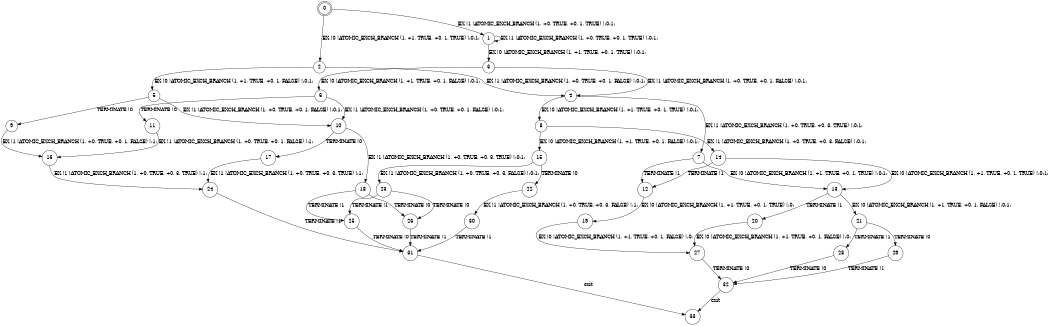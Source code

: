 digraph BCG {
size = "7, 10.5";
center = TRUE;
node [shape = circle];
0 [peripheries = 2];
0 -> 1 [label = "EX !1 !ATOMIC_EXCH_BRANCH (1, +0, TRUE, +0, 1, TRUE) !:0:1:"];
0 -> 2 [label = "EX !0 !ATOMIC_EXCH_BRANCH (1, +1, TRUE, +0, 1, TRUE) !:0:1:"];
1 -> 3 [label = "EX !0 !ATOMIC_EXCH_BRANCH (1, +1, TRUE, +0, 1, TRUE) !:0:1:"];
1 -> 1 [label = "EX !1 !ATOMIC_EXCH_BRANCH (1, +0, TRUE, +0, 1, TRUE) !:0:1:"];
2 -> 4 [label = "EX !1 !ATOMIC_EXCH_BRANCH (1, +0, TRUE, +0, 1, FALSE) !:0:1:"];
2 -> 5 [label = "EX !0 !ATOMIC_EXCH_BRANCH (1, +1, TRUE, +0, 1, FALSE) !:0:1:"];
3 -> 4 [label = "EX !1 !ATOMIC_EXCH_BRANCH (1, +0, TRUE, +0, 1, FALSE) !:0:1:"];
3 -> 6 [label = "EX !0 !ATOMIC_EXCH_BRANCH (1, +1, TRUE, +0, 1, FALSE) !:0:1:"];
4 -> 7 [label = "EX !1 !ATOMIC_EXCH_BRANCH (1, +0, TRUE, +0, 3, TRUE) !:0:1:"];
4 -> 8 [label = "EX !0 !ATOMIC_EXCH_BRANCH (1, +1, TRUE, +0, 1, TRUE) !:0:1:"];
5 -> 9 [label = "TERMINATE !0"];
5 -> 10 [label = "EX !1 !ATOMIC_EXCH_BRANCH (1, +0, TRUE, +0, 1, FALSE) !:0:1:"];
6 -> 11 [label = "TERMINATE !0"];
6 -> 10 [label = "EX !1 !ATOMIC_EXCH_BRANCH (1, +0, TRUE, +0, 1, FALSE) !:0:1:"];
7 -> 12 [label = "TERMINATE !1"];
7 -> 13 [label = "EX !0 !ATOMIC_EXCH_BRANCH (1, +1, TRUE, +0, 1, TRUE) !:0:1:"];
8 -> 14 [label = "EX !1 !ATOMIC_EXCH_BRANCH (1, +0, TRUE, +0, 3, FALSE) !:0:1:"];
8 -> 15 [label = "EX !0 !ATOMIC_EXCH_BRANCH (1, +1, TRUE, +0, 1, FALSE) !:0:1:"];
9 -> 16 [label = "EX !1 !ATOMIC_EXCH_BRANCH (1, +0, TRUE, +0, 1, FALSE) !:1:"];
10 -> 17 [label = "TERMINATE !0"];
10 -> 18 [label = "EX !1 !ATOMIC_EXCH_BRANCH (1, +0, TRUE, +0, 3, TRUE) !:0:1:"];
11 -> 16 [label = "EX !1 !ATOMIC_EXCH_BRANCH (1, +0, TRUE, +0, 1, FALSE) !:1:"];
12 -> 19 [label = "EX !0 !ATOMIC_EXCH_BRANCH (1, +1, TRUE, +0, 1, TRUE) !:0:"];
13 -> 20 [label = "TERMINATE !1"];
13 -> 21 [label = "EX !0 !ATOMIC_EXCH_BRANCH (1, +1, TRUE, +0, 1, FALSE) !:0:1:"];
14 -> 12 [label = "TERMINATE !1"];
14 -> 13 [label = "EX !0 !ATOMIC_EXCH_BRANCH (1, +1, TRUE, +0, 1, TRUE) !:0:1:"];
15 -> 22 [label = "TERMINATE !0"];
15 -> 23 [label = "EX !1 !ATOMIC_EXCH_BRANCH (1, +0, TRUE, +0, 3, FALSE) !:0:1:"];
16 -> 24 [label = "EX !1 !ATOMIC_EXCH_BRANCH (1, +0, TRUE, +0, 3, TRUE) !:1:"];
17 -> 24 [label = "EX !1 !ATOMIC_EXCH_BRANCH (1, +0, TRUE, +0, 3, TRUE) !:1:"];
18 -> 25 [label = "TERMINATE !1"];
18 -> 26 [label = "TERMINATE !0"];
19 -> 27 [label = "EX !0 !ATOMIC_EXCH_BRANCH (1, +1, TRUE, +0, 1, FALSE) !:0:"];
20 -> 27 [label = "EX !0 !ATOMIC_EXCH_BRANCH (1, +1, TRUE, +0, 1, FALSE) !:0:"];
21 -> 28 [label = "TERMINATE !1"];
21 -> 29 [label = "TERMINATE !0"];
22 -> 30 [label = "EX !1 !ATOMIC_EXCH_BRANCH (1, +0, TRUE, +0, 3, FALSE) !:1:"];
23 -> 25 [label = "TERMINATE !1"];
23 -> 26 [label = "TERMINATE !0"];
24 -> 31 [label = "TERMINATE !1"];
25 -> 31 [label = "TERMINATE !0"];
26 -> 31 [label = "TERMINATE !1"];
27 -> 32 [label = "TERMINATE !0"];
28 -> 32 [label = "TERMINATE !0"];
29 -> 32 [label = "TERMINATE !1"];
30 -> 31 [label = "TERMINATE !1"];
31 -> 33 [label = "exit"];
32 -> 33 [label = "exit"];
}
